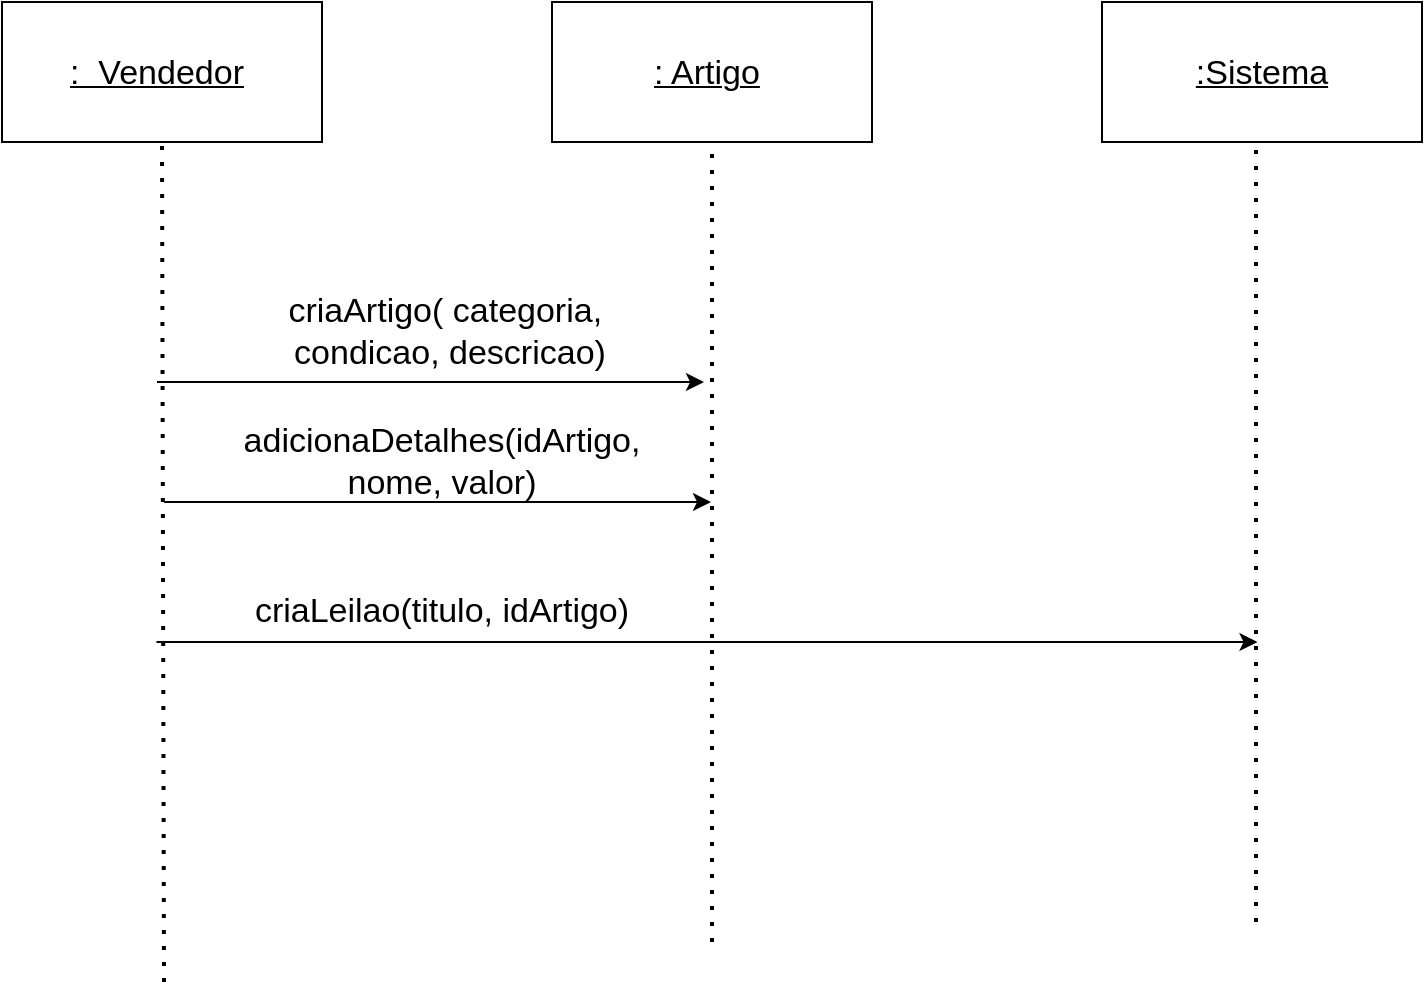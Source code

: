 <mxfile version="18.2.0" type="device"><diagram id="MDY0ofcBC8iKXKXPb1I7" name="Page-1"><mxGraphModel dx="1148" dy="827" grid="1" gridSize="10" guides="1" tooltips="1" connect="1" arrows="1" fold="1" page="1" pageScale="1" pageWidth="827" pageHeight="1169" math="0" shadow="0"><root><mxCell id="0"/><mxCell id="1" parent="0"/><mxCell id="nghnfUibR5FUub0JK-d--1" value="" style="rounded=0;whiteSpace=wrap;html=1;" parent="1" vertex="1"><mxGeometry x="59" y="340" width="160" height="70" as="geometry"/></mxCell><mxCell id="nghnfUibR5FUub0JK-d--3" value="&lt;u&gt;&lt;font style=&quot;font-size: 17px;&quot;&gt;:&amp;nbsp; Vendedor&lt;/font&gt;&lt;/u&gt;" style="text;html=1;strokeColor=none;fillColor=none;align=center;verticalAlign=middle;whiteSpace=wrap;rounded=0;" parent="1" vertex="1"><mxGeometry x="69" y="351.25" width="135" height="48.75" as="geometry"/></mxCell><mxCell id="nghnfUibR5FUub0JK-d--5" value="" style="endArrow=none;dashed=1;html=1;dashPattern=1 3;strokeWidth=2;rounded=0;" parent="1" edge="1"><mxGeometry width="50" height="50" relative="1" as="geometry"><mxPoint x="140" y="830" as="sourcePoint"/><mxPoint x="139" y="410" as="targetPoint"/></mxGeometry></mxCell><mxCell id="nghnfUibR5FUub0JK-d--6" value="" style="endArrow=none;dashed=1;html=1;dashPattern=1 3;strokeWidth=2;rounded=0;entryX=0.55;entryY=0.986;entryDx=0;entryDy=0;entryPerimeter=0;" parent="1" edge="1"><mxGeometry width="50" height="50" relative="1" as="geometry"><mxPoint x="686" y="800" as="sourcePoint"/><mxPoint x="686.0" y="409.02" as="targetPoint"/></mxGeometry></mxCell><mxCell id="nghnfUibR5FUub0JK-d--7" value="" style="endArrow=classic;html=1;rounded=0;" parent="1" edge="1"><mxGeometry width="50" height="50" relative="1" as="geometry"><mxPoint x="136.5" y="530" as="sourcePoint"/><mxPoint x="410" y="530" as="targetPoint"/></mxGeometry></mxCell><mxCell id="nghnfUibR5FUub0JK-d--12" value="&lt;span style=&quot;font-size: 17px;&quot;&gt;criaLeilao(titulo, idArtigo)&lt;/span&gt;" style="text;html=1;strokeColor=none;fillColor=none;align=center;verticalAlign=middle;whiteSpace=wrap;rounded=0;fontStyle=0" parent="1" vertex="1"><mxGeometry x="149" y="630" width="260" height="30" as="geometry"/></mxCell><mxCell id="DIO8EF9ZN6SrRoGFhSsN-1" value="" style="rounded=0;whiteSpace=wrap;html=1;" parent="1" vertex="1"><mxGeometry x="609" y="340" width="160" height="70" as="geometry"/></mxCell><mxCell id="DIO8EF9ZN6SrRoGFhSsN-2" value="&lt;u&gt;&lt;font style=&quot;font-size: 17px;&quot;&gt;:Sistema&lt;/font&gt;&lt;/u&gt;" style="text;html=1;strokeColor=none;fillColor=none;align=center;verticalAlign=middle;whiteSpace=wrap;rounded=0;" parent="1" vertex="1"><mxGeometry x="644" y="351.25" width="90" height="48.75" as="geometry"/></mxCell><mxCell id="hgNz_HQ_z7mZKkt4HtP_-1" value="" style="rounded=0;whiteSpace=wrap;html=1;" parent="1" vertex="1"><mxGeometry x="334" y="340" width="160" height="70" as="geometry"/></mxCell><mxCell id="hgNz_HQ_z7mZKkt4HtP_-2" value="&lt;u&gt;&lt;font style=&quot;font-size: 17px;&quot;&gt;: Artigo&lt;/font&gt;&lt;/u&gt;" style="text;html=1;strokeColor=none;fillColor=none;align=center;verticalAlign=middle;whiteSpace=wrap;rounded=0;" parent="1" vertex="1"><mxGeometry x="344" y="351.25" width="135" height="48.75" as="geometry"/></mxCell><mxCell id="hgNz_HQ_z7mZKkt4HtP_-3" value="" style="endArrow=none;dashed=1;html=1;dashPattern=1 3;strokeWidth=2;rounded=0;entryX=0.55;entryY=0.986;entryDx=0;entryDy=0;entryPerimeter=0;" parent="1" edge="1"><mxGeometry width="50" height="50" relative="1" as="geometry"><mxPoint x="414" y="810" as="sourcePoint"/><mxPoint x="414.0" y="410" as="targetPoint"/></mxGeometry></mxCell><mxCell id="hgNz_HQ_z7mZKkt4HtP_-4" value="" style="endArrow=classic;html=1;rounded=0;" parent="1" edge="1"><mxGeometry width="50" height="50" relative="1" as="geometry"><mxPoint x="136.25" y="660" as="sourcePoint"/><mxPoint x="686.75" y="660" as="targetPoint"/></mxGeometry></mxCell><mxCell id="hgNz_HQ_z7mZKkt4HtP_-5" value="" style="endArrow=classic;html=1;rounded=0;startArrow=none;" parent="1" edge="1"><mxGeometry width="50" height="50" relative="1" as="geometry"><mxPoint x="140" y="590" as="sourcePoint"/><mxPoint x="413.5" y="590" as="targetPoint"/></mxGeometry></mxCell><mxCell id="hgNz_HQ_z7mZKkt4HtP_-6" value="&lt;span style=&quot;font-size: 17px;&quot;&gt;criaArtigo( categoria,&amp;nbsp; condicao, descricao)&lt;/span&gt;" style="text;html=1;strokeColor=none;fillColor=none;align=center;verticalAlign=middle;whiteSpace=wrap;rounded=0;fontStyle=0" parent="1" vertex="1"><mxGeometry x="190" y="490" width="186" height="30" as="geometry"/></mxCell><mxCell id="hgNz_HQ_z7mZKkt4HtP_-7" value="&lt;span style=&quot;font-size: 17px;&quot;&gt;adicionaDetalhes(idArtigo, nome, valor)&lt;/span&gt;" style="text;html=1;strokeColor=none;fillColor=none;align=center;verticalAlign=middle;whiteSpace=wrap;rounded=0;fontStyle=0" parent="1" vertex="1"><mxGeometry x="204" y="550" width="150" height="40" as="geometry"/></mxCell></root></mxGraphModel></diagram></mxfile>